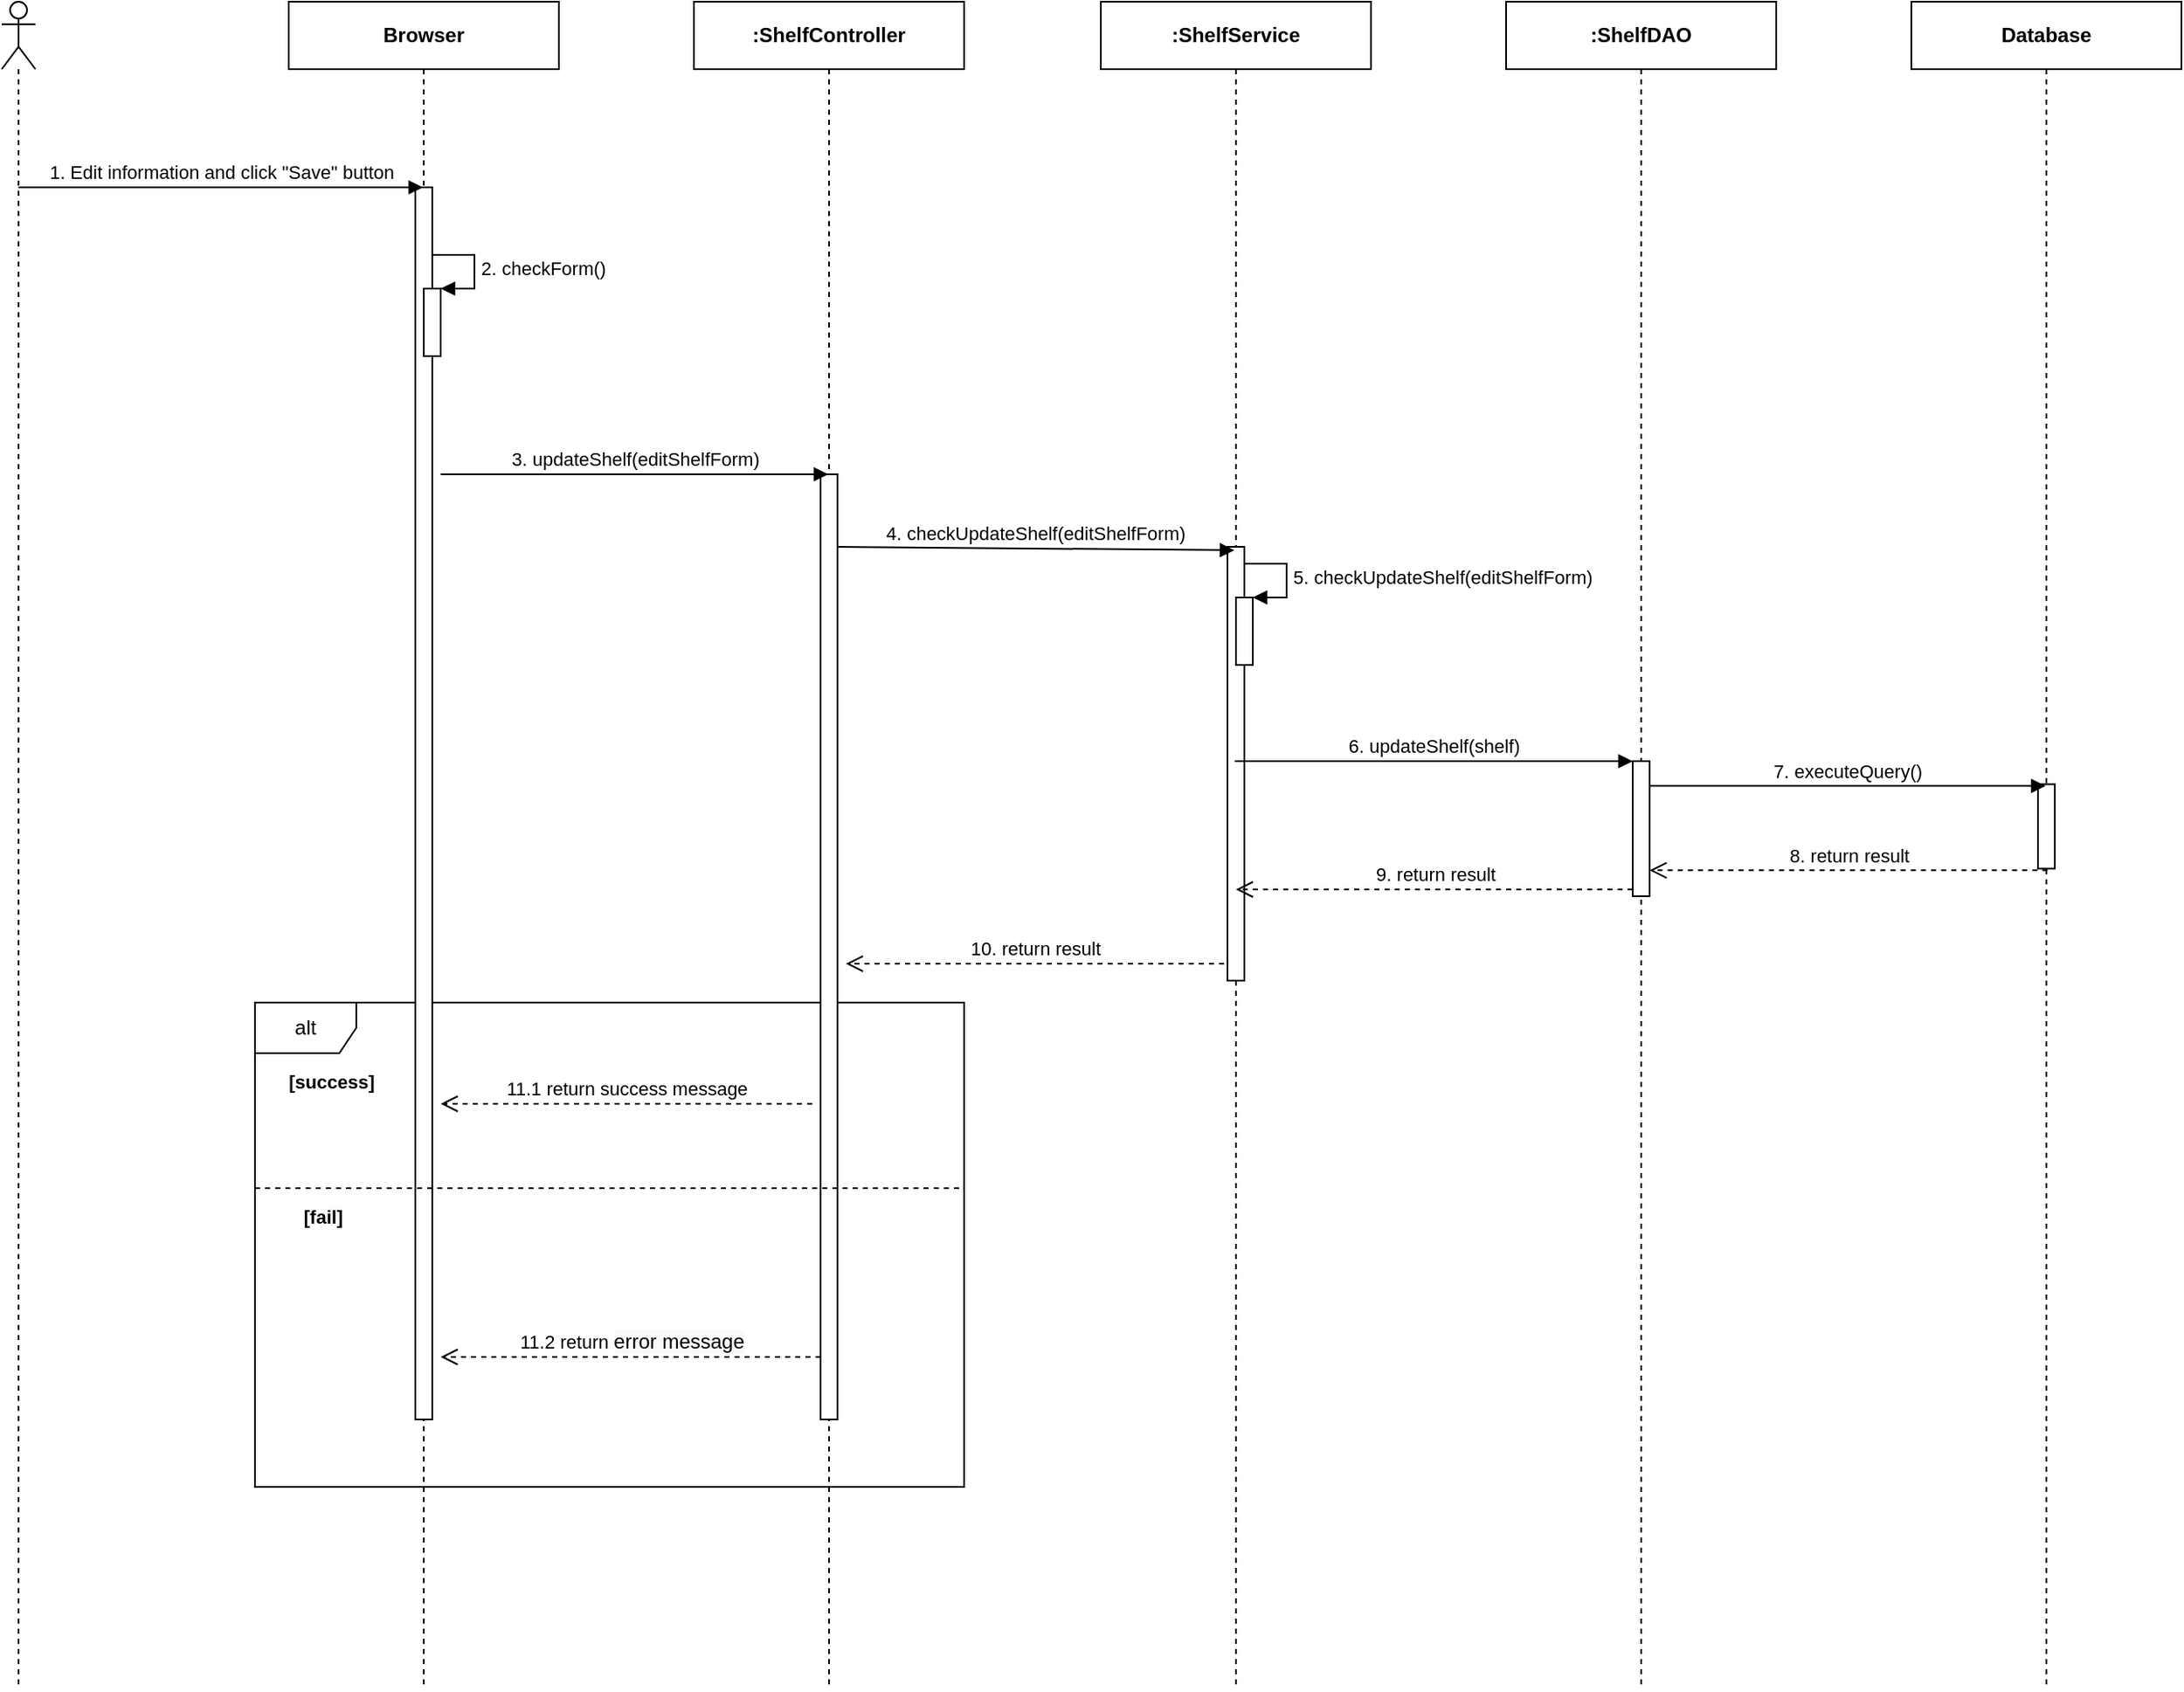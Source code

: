 <mxfile version="14.4.3" type="device"><diagram id="6DhhbtNXz0irELx-sbcJ" name="Ev02"><mxGraphModel dx="1346" dy="748" grid="1" gridSize="10" guides="1" tooltips="1" connect="1" arrows="1" fold="1" page="1" pageScale="1" pageWidth="850" pageHeight="1100" math="0" shadow="0"><root><mxCell id="QhewHzNAjTChAwhyZE2_-0"/><mxCell id="QhewHzNAjTChAwhyZE2_-1" parent="QhewHzNAjTChAwhyZE2_-0"/><mxCell id="h4LTIt4_CdTOY5cm_mOC-23" value="alt" style="shape=umlFrame;whiteSpace=wrap;html=1;" parent="QhewHzNAjTChAwhyZE2_-1" vertex="1"><mxGeometry x="460" y="673" width="420" height="287" as="geometry"/></mxCell><mxCell id="pia5Hrn-r-ayJWNDCGOI-2" value="" style="shape=umlLifeline;participant=umlActor;perimeter=lifelinePerimeter;whiteSpace=wrap;html=1;container=1;collapsible=0;recursiveResize=0;verticalAlign=top;spacingTop=36;outlineConnect=0;" parent="QhewHzNAjTChAwhyZE2_-1" vertex="1"><mxGeometry x="310" y="80" width="20" height="1000" as="geometry"/></mxCell><mxCell id="pia5Hrn-r-ayJWNDCGOI-3" value="&lt;b&gt;Browser&lt;/b&gt;" style="shape=umlLifeline;perimeter=lifelinePerimeter;whiteSpace=wrap;html=1;container=1;collapsible=0;recursiveResize=0;outlineConnect=0;" parent="QhewHzNAjTChAwhyZE2_-1" vertex="1"><mxGeometry x="480" y="80" width="160" height="1000" as="geometry"/></mxCell><mxCell id="pia5Hrn-r-ayJWNDCGOI-4" value="" style="html=1;points=[];perimeter=orthogonalPerimeter;" parent="pia5Hrn-r-ayJWNDCGOI-3" vertex="1"><mxGeometry x="75" y="110" width="10" height="730" as="geometry"/></mxCell><mxCell id="pia5Hrn-r-ayJWNDCGOI-5" value="&lt;b&gt;:ShelfDAO&lt;/b&gt;" style="shape=umlLifeline;perimeter=lifelinePerimeter;whiteSpace=wrap;html=1;container=1;collapsible=0;recursiveResize=0;outlineConnect=0;" parent="QhewHzNAjTChAwhyZE2_-1" vertex="1"><mxGeometry x="1201" y="80" width="160" height="1000" as="geometry"/></mxCell><mxCell id="pia5Hrn-r-ayJWNDCGOI-6" value="&lt;b&gt;:ShelfService&lt;/b&gt;" style="shape=umlLifeline;perimeter=lifelinePerimeter;whiteSpace=wrap;html=1;container=1;collapsible=0;recursiveResize=0;outlineConnect=0;" parent="QhewHzNAjTChAwhyZE2_-1" vertex="1"><mxGeometry x="961" y="80" width="160" height="1000" as="geometry"/></mxCell><mxCell id="pia5Hrn-r-ayJWNDCGOI-7" value="" style="html=1;points=[];perimeter=orthogonalPerimeter;" parent="pia5Hrn-r-ayJWNDCGOI-6" vertex="1"><mxGeometry x="75" y="323" width="10" height="257" as="geometry"/></mxCell><mxCell id="pia5Hrn-r-ayJWNDCGOI-9" value="&lt;b&gt;:ShelfController&lt;/b&gt;" style="shape=umlLifeline;perimeter=lifelinePerimeter;whiteSpace=wrap;html=1;container=1;collapsible=0;recursiveResize=0;outlineConnect=0;" parent="QhewHzNAjTChAwhyZE2_-1" vertex="1"><mxGeometry x="720" y="80" width="160" height="1000" as="geometry"/></mxCell><mxCell id="pia5Hrn-r-ayJWNDCGOI-10" value="" style="html=1;points=[];perimeter=orthogonalPerimeter;" parent="pia5Hrn-r-ayJWNDCGOI-9" vertex="1"><mxGeometry x="75" y="280" width="10" height="560" as="geometry"/></mxCell><mxCell id="pia5Hrn-r-ayJWNDCGOI-11" value="1. Edit information and click &quot;Save&quot; button" style="html=1;verticalAlign=bottom;endArrow=block;" parent="QhewHzNAjTChAwhyZE2_-1" target="pia5Hrn-r-ayJWNDCGOI-3" edge="1"><mxGeometry width="80" relative="1" as="geometry"><mxPoint x="320" y="190" as="sourcePoint"/><mxPoint x="400" y="190" as="targetPoint"/></mxGeometry></mxCell><mxCell id="pia5Hrn-r-ayJWNDCGOI-12" value="3. updateShelf(editShelfForm)" style="html=1;verticalAlign=bottom;endArrow=block;" parent="QhewHzNAjTChAwhyZE2_-1" edge="1"><mxGeometry width="80" relative="1" as="geometry"><mxPoint x="570" y="360" as="sourcePoint"/><mxPoint x="799.5" y="360" as="targetPoint"/></mxGeometry></mxCell><mxCell id="pia5Hrn-r-ayJWNDCGOI-20" value="4. checkUpdateShelf(editShelfForm)" style="html=1;verticalAlign=bottom;endArrow=block;" parent="QhewHzNAjTChAwhyZE2_-1" edge="1"><mxGeometry relative="1" as="geometry"><mxPoint x="805" y="403.0" as="sourcePoint"/><mxPoint x="1040" y="405" as="targetPoint"/></mxGeometry></mxCell><mxCell id="pia5Hrn-r-ayJWNDCGOI-29" value="" style="html=1;points=[];perimeter=orthogonalPerimeter;" parent="QhewHzNAjTChAwhyZE2_-1" vertex="1"><mxGeometry x="1041" y="433" width="10" height="40" as="geometry"/></mxCell><mxCell id="pia5Hrn-r-ayJWNDCGOI-30" value="&lt;span style=&quot;text-align: center&quot;&gt;5. checkUpdateShelf(editShelfForm)&lt;/span&gt;" style="edgeStyle=orthogonalEdgeStyle;html=1;align=left;spacingLeft=2;endArrow=block;rounded=0;entryX=1;entryY=0;" parent="QhewHzNAjTChAwhyZE2_-1" target="pia5Hrn-r-ayJWNDCGOI-29" edge="1"><mxGeometry relative="1" as="geometry"><mxPoint x="1046" y="413.0" as="sourcePoint"/><Array as="points"><mxPoint x="1071" y="413"/></Array></mxGeometry></mxCell><mxCell id="pia5Hrn-r-ayJWNDCGOI-35" value="" style="html=1;points=[];perimeter=orthogonalPerimeter;" parent="QhewHzNAjTChAwhyZE2_-1" vertex="1"><mxGeometry x="1276" y="530" width="10" height="80" as="geometry"/></mxCell><mxCell id="pia5Hrn-r-ayJWNDCGOI-36" value="6. updateShelf(shelf)" style="html=1;verticalAlign=bottom;endArrow=block;entryX=0;entryY=0;" parent="QhewHzNAjTChAwhyZE2_-1" target="pia5Hrn-r-ayJWNDCGOI-35" edge="1"><mxGeometry relative="1" as="geometry"><mxPoint x="1040.324" y="530" as="sourcePoint"/></mxGeometry></mxCell><mxCell id="pia5Hrn-r-ayJWNDCGOI-37" value="9. return result" style="html=1;verticalAlign=bottom;endArrow=open;dashed=1;endSize=8;exitX=0;exitY=0.95;" parent="QhewHzNAjTChAwhyZE2_-1" source="pia5Hrn-r-ayJWNDCGOI-35" edge="1"><mxGeometry relative="1" as="geometry"><mxPoint x="1041" y="606" as="targetPoint"/></mxGeometry></mxCell><mxCell id="pia5Hrn-r-ayJWNDCGOI-39" value="" style="html=1;points=[];perimeter=orthogonalPerimeter;" parent="QhewHzNAjTChAwhyZE2_-1" vertex="1"><mxGeometry x="560" y="250" width="10" height="40" as="geometry"/></mxCell><mxCell id="pia5Hrn-r-ayJWNDCGOI-40" value="2. checkForm()" style="edgeStyle=orthogonalEdgeStyle;html=1;align=left;spacingLeft=2;endArrow=block;rounded=0;entryX=1;entryY=0;" parent="QhewHzNAjTChAwhyZE2_-1" target="pia5Hrn-r-ayJWNDCGOI-39" edge="1"><mxGeometry relative="1" as="geometry"><mxPoint x="565" y="230" as="sourcePoint"/><Array as="points"><mxPoint x="590" y="230"/></Array></mxGeometry></mxCell><mxCell id="h4LTIt4_CdTOY5cm_mOC-19" value="11.2 return&amp;nbsp;&lt;span style=&quot;font-size: 12px ; background-color: rgb(248 , 249 , 250)&quot;&gt;error message&lt;/span&gt;" style="html=1;verticalAlign=bottom;endArrow=open;dashed=1;endSize=8;" parent="QhewHzNAjTChAwhyZE2_-1" edge="1"><mxGeometry relative="1" as="geometry"><mxPoint x="795" y="883.06" as="sourcePoint"/><mxPoint x="570" y="883" as="targetPoint"/></mxGeometry></mxCell><mxCell id="UNV7OFMdhKG9NoB3F56b-2" value="11.1 return success message" style="html=1;verticalAlign=bottom;endArrow=open;dashed=1;endSize=8;" parent="QhewHzNAjTChAwhyZE2_-1" edge="1"><mxGeometry relative="1" as="geometry"><mxPoint x="790" y="733" as="sourcePoint"/><mxPoint x="570" y="733" as="targetPoint"/></mxGeometry></mxCell><mxCell id="UNV7OFMdhKG9NoB3F56b-3" value="10. return result" style="html=1;verticalAlign=bottom;endArrow=open;dashed=1;endSize=8;entryX=1.1;entryY=0.824;entryDx=0;entryDy=0;entryPerimeter=0;" parent="QhewHzNAjTChAwhyZE2_-1" edge="1"><mxGeometry relative="1" as="geometry"><mxPoint x="1034" y="650.04" as="sourcePoint"/><mxPoint x="810" y="650" as="targetPoint"/></mxGeometry></mxCell><mxCell id="UNV7OFMdhKG9NoB3F56b-4" value="" style="endArrow=none;dashed=1;html=1;" parent="QhewHzNAjTChAwhyZE2_-1" edge="1"><mxGeometry width="50" height="50" relative="1" as="geometry"><mxPoint x="460" y="783" as="sourcePoint"/><mxPoint x="880" y="783" as="targetPoint"/></mxGeometry></mxCell><mxCell id="eL8QR4N8IEo1Wf-b-3NC-0" value="&lt;b&gt;Database&lt;/b&gt;" style="shape=umlLifeline;perimeter=lifelinePerimeter;whiteSpace=wrap;html=1;container=1;collapsible=0;recursiveResize=0;outlineConnect=0;" parent="QhewHzNAjTChAwhyZE2_-1" vertex="1"><mxGeometry x="1441" y="80" width="160" height="1000" as="geometry"/></mxCell><mxCell id="eL8QR4N8IEo1Wf-b-3NC-1" value="" style="html=1;points=[];perimeter=orthogonalPerimeter;" parent="eL8QR4N8IEo1Wf-b-3NC-0" vertex="1"><mxGeometry x="75" y="463.67" width="10" height="50" as="geometry"/></mxCell><mxCell id="eL8QR4N8IEo1Wf-b-3NC-2" value="7. executeQuery()" style="html=1;verticalAlign=bottom;endArrow=block;" parent="QhewHzNAjTChAwhyZE2_-1" edge="1"><mxGeometry relative="1" as="geometry"><mxPoint x="1286.004" y="544.67" as="sourcePoint"/><mxPoint x="1520.5" y="544.67" as="targetPoint"/></mxGeometry></mxCell><mxCell id="eL8QR4N8IEo1Wf-b-3NC-3" value="8. return result" style="html=1;verticalAlign=bottom;endArrow=open;dashed=1;endSize=8;exitX=0;exitY=0.95;" parent="QhewHzNAjTChAwhyZE2_-1" edge="1"><mxGeometry relative="1" as="geometry"><mxPoint x="1286.004" y="594.67" as="targetPoint"/><mxPoint x="1521.68" y="594.67" as="sourcePoint"/></mxGeometry></mxCell><mxCell id="df_JiKjJPN-L-3fTJ9-m-0" value="&lt;span style=&quot;font-size: 11px ; background-color: rgb(255 , 255 , 255)&quot;&gt;&lt;b&gt;[success]&lt;/b&gt;&lt;/span&gt;" style="text;html=1;align=center;verticalAlign=middle;resizable=0;points=[];autosize=1;" parent="QhewHzNAjTChAwhyZE2_-1" vertex="1"><mxGeometry x="470" y="710" width="70" height="20" as="geometry"/></mxCell><mxCell id="df_JiKjJPN-L-3fTJ9-m-1" value="&lt;span style=&quot;font-size: 11px ; background-color: rgb(255 , 255 , 255)&quot;&gt;&lt;b&gt;[fail]&lt;/b&gt;&lt;/span&gt;" style="text;html=1;align=center;verticalAlign=middle;resizable=0;points=[];autosize=1;" parent="QhewHzNAjTChAwhyZE2_-1" vertex="1"><mxGeometry x="480" y="790" width="40" height="20" as="geometry"/></mxCell></root></mxGraphModel></diagram></mxfile>
